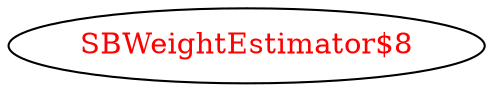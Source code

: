 digraph dependencyGraph {
 concentrate=true;
 ranksep="2.0";
 rankdir="LR"; 
 splines="ortho";
"SBWeightEstimator$8" [fontcolor="red"];
}